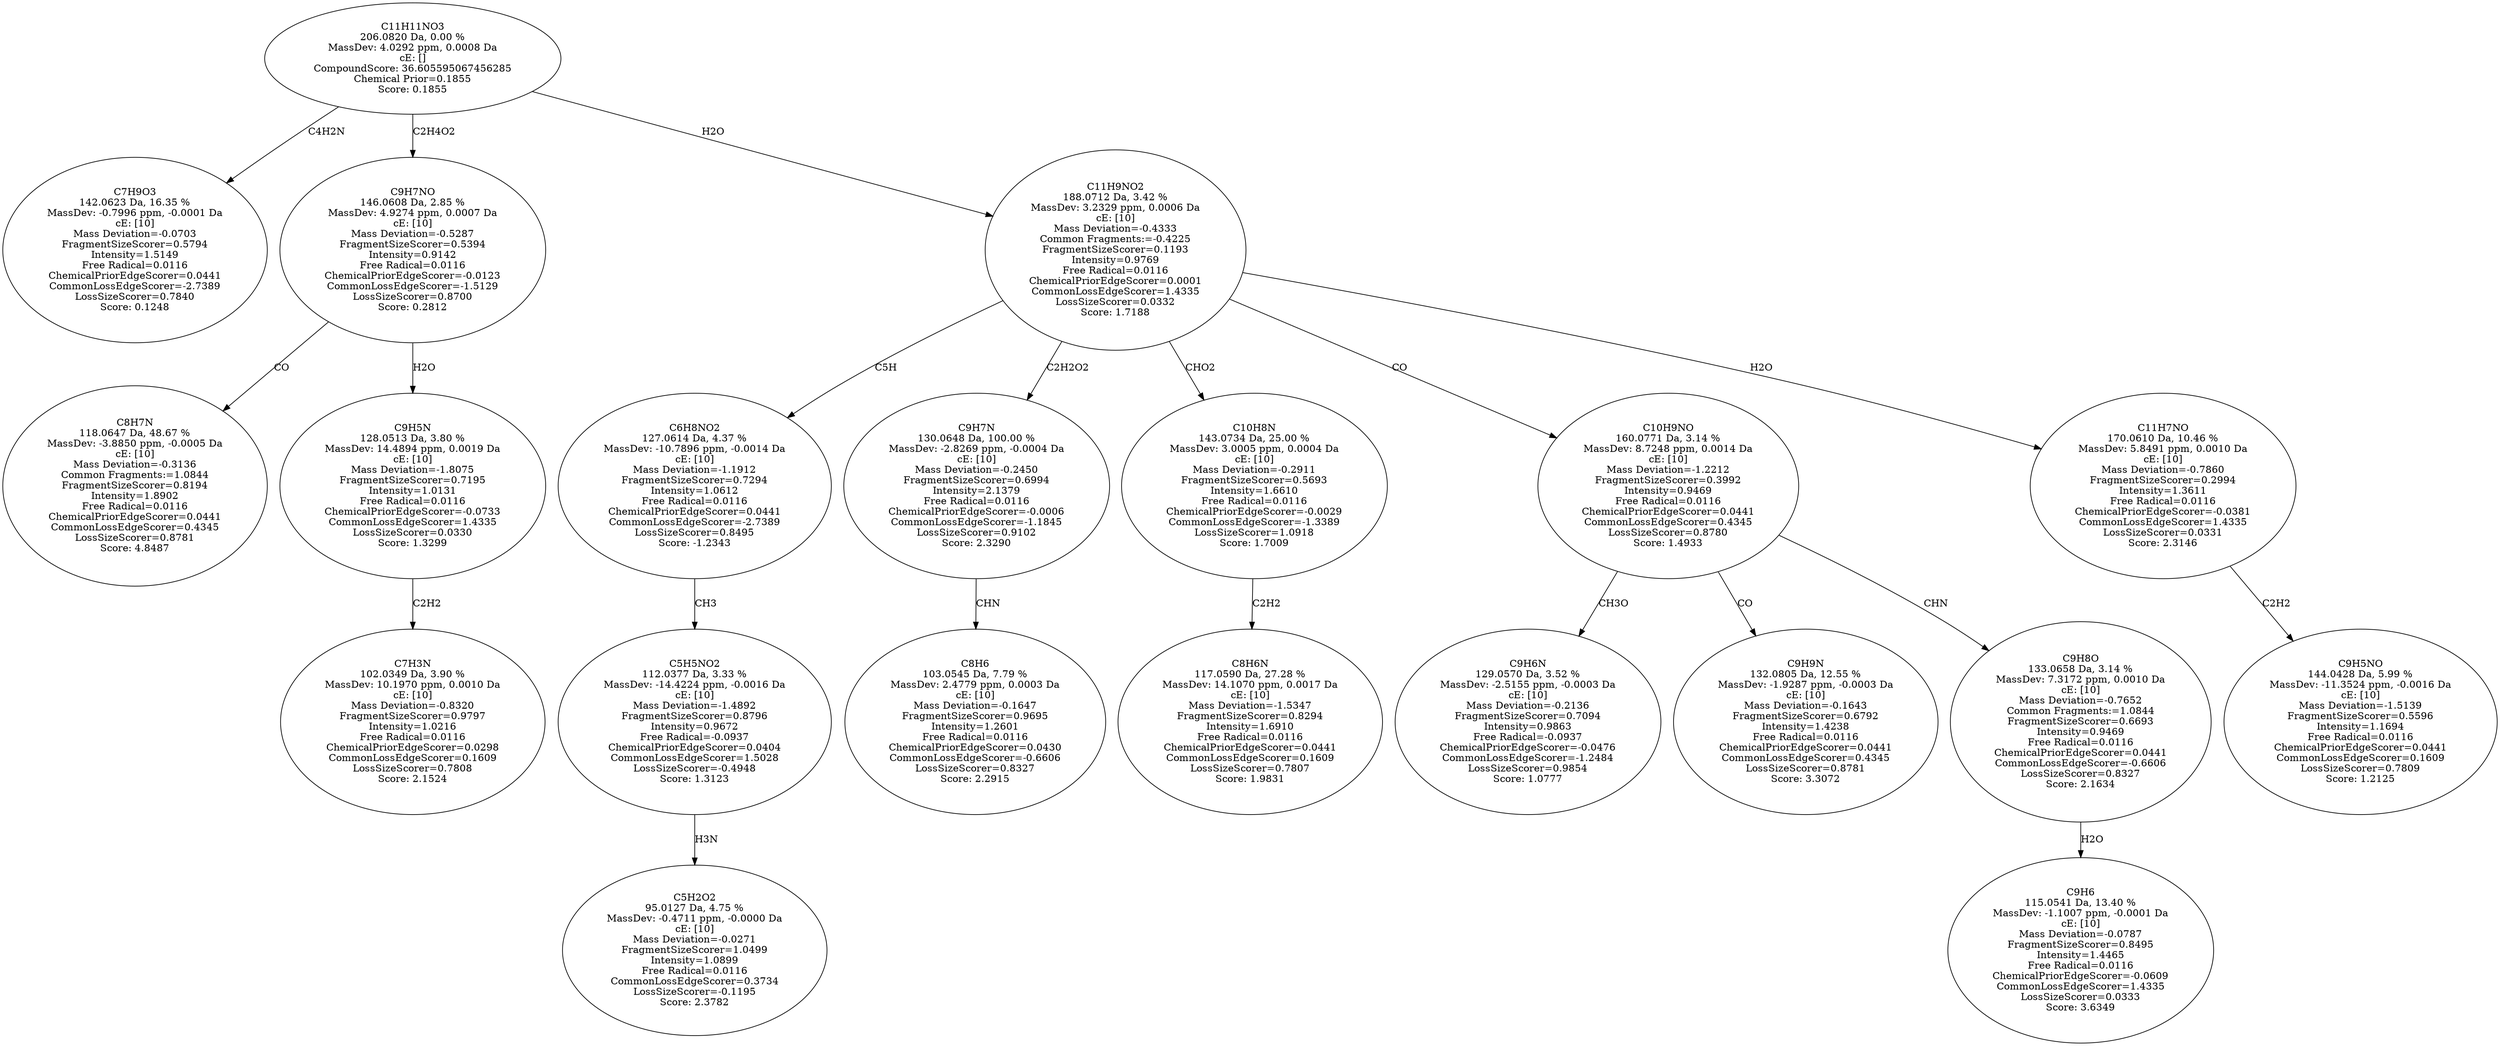 strict digraph {
v1 [label="C7H9O3\n142.0623 Da, 16.35 %\nMassDev: -0.7996 ppm, -0.0001 Da\ncE: [10]\nMass Deviation=-0.0703\nFragmentSizeScorer=0.5794\nIntensity=1.5149\nFree Radical=0.0116\nChemicalPriorEdgeScorer=0.0441\nCommonLossEdgeScorer=-2.7389\nLossSizeScorer=0.7840\nScore: 0.1248"];
v2 [label="C8H7N\n118.0647 Da, 48.67 %\nMassDev: -3.8850 ppm, -0.0005 Da\ncE: [10]\nMass Deviation=-0.3136\nCommon Fragments:=1.0844\nFragmentSizeScorer=0.8194\nIntensity=1.8902\nFree Radical=0.0116\nChemicalPriorEdgeScorer=0.0441\nCommonLossEdgeScorer=0.4345\nLossSizeScorer=0.8781\nScore: 4.8487"];
v3 [label="C7H3N\n102.0349 Da, 3.90 %\nMassDev: 10.1970 ppm, 0.0010 Da\ncE: [10]\nMass Deviation=-0.8320\nFragmentSizeScorer=0.9797\nIntensity=1.0216\nFree Radical=0.0116\nChemicalPriorEdgeScorer=0.0298\nCommonLossEdgeScorer=0.1609\nLossSizeScorer=0.7808\nScore: 2.1524"];
v4 [label="C9H5N\n128.0513 Da, 3.80 %\nMassDev: 14.4894 ppm, 0.0019 Da\ncE: [10]\nMass Deviation=-1.8075\nFragmentSizeScorer=0.7195\nIntensity=1.0131\nFree Radical=0.0116\nChemicalPriorEdgeScorer=-0.0733\nCommonLossEdgeScorer=1.4335\nLossSizeScorer=0.0330\nScore: 1.3299"];
v5 [label="C9H7NO\n146.0608 Da, 2.85 %\nMassDev: 4.9274 ppm, 0.0007 Da\ncE: [10]\nMass Deviation=-0.5287\nFragmentSizeScorer=0.5394\nIntensity=0.9142\nFree Radical=0.0116\nChemicalPriorEdgeScorer=-0.0123\nCommonLossEdgeScorer=-1.5129\nLossSizeScorer=0.8700\nScore: 0.2812"];
v6 [label="C5H2O2\n95.0127 Da, 4.75 %\nMassDev: -0.4711 ppm, -0.0000 Da\ncE: [10]\nMass Deviation=-0.0271\nFragmentSizeScorer=1.0499\nIntensity=1.0899\nFree Radical=0.0116\nCommonLossEdgeScorer=0.3734\nLossSizeScorer=-0.1195\nScore: 2.3782"];
v7 [label="C5H5NO2\n112.0377 Da, 3.33 %\nMassDev: -14.4224 ppm, -0.0016 Da\ncE: [10]\nMass Deviation=-1.4892\nFragmentSizeScorer=0.8796\nIntensity=0.9672\nFree Radical=-0.0937\nChemicalPriorEdgeScorer=0.0404\nCommonLossEdgeScorer=1.5028\nLossSizeScorer=-0.4948\nScore: 1.3123"];
v8 [label="C6H8NO2\n127.0614 Da, 4.37 %\nMassDev: -10.7896 ppm, -0.0014 Da\ncE: [10]\nMass Deviation=-1.1912\nFragmentSizeScorer=0.7294\nIntensity=1.0612\nFree Radical=0.0116\nChemicalPriorEdgeScorer=0.0441\nCommonLossEdgeScorer=-2.7389\nLossSizeScorer=0.8495\nScore: -1.2343"];
v9 [label="C8H6\n103.0545 Da, 7.79 %\nMassDev: 2.4779 ppm, 0.0003 Da\ncE: [10]\nMass Deviation=-0.1647\nFragmentSizeScorer=0.9695\nIntensity=1.2601\nFree Radical=0.0116\nChemicalPriorEdgeScorer=0.0430\nCommonLossEdgeScorer=-0.6606\nLossSizeScorer=0.8327\nScore: 2.2915"];
v10 [label="C9H7N\n130.0648 Da, 100.00 %\nMassDev: -2.8269 ppm, -0.0004 Da\ncE: [10]\nMass Deviation=-0.2450\nFragmentSizeScorer=0.6994\nIntensity=2.1379\nFree Radical=0.0116\nChemicalPriorEdgeScorer=-0.0006\nCommonLossEdgeScorer=-1.1845\nLossSizeScorer=0.9102\nScore: 2.3290"];
v11 [label="C8H6N\n117.0590 Da, 27.28 %\nMassDev: 14.1070 ppm, 0.0017 Da\ncE: [10]\nMass Deviation=-1.5347\nFragmentSizeScorer=0.8294\nIntensity=1.6910\nFree Radical=0.0116\nChemicalPriorEdgeScorer=0.0441\nCommonLossEdgeScorer=0.1609\nLossSizeScorer=0.7807\nScore: 1.9831"];
v12 [label="C10H8N\n143.0734 Da, 25.00 %\nMassDev: 3.0005 ppm, 0.0004 Da\ncE: [10]\nMass Deviation=-0.2911\nFragmentSizeScorer=0.5693\nIntensity=1.6610\nFree Radical=0.0116\nChemicalPriorEdgeScorer=-0.0029\nCommonLossEdgeScorer=-1.3389\nLossSizeScorer=1.0918\nScore: 1.7009"];
v13 [label="C9H6N\n129.0570 Da, 3.52 %\nMassDev: -2.5155 ppm, -0.0003 Da\ncE: [10]\nMass Deviation=-0.2136\nFragmentSizeScorer=0.7094\nIntensity=0.9863\nFree Radical=-0.0937\nChemicalPriorEdgeScorer=-0.0476\nCommonLossEdgeScorer=-1.2484\nLossSizeScorer=0.9854\nScore: 1.0777"];
v14 [label="C9H9N\n132.0805 Da, 12.55 %\nMassDev: -1.9287 ppm, -0.0003 Da\ncE: [10]\nMass Deviation=-0.1643\nFragmentSizeScorer=0.6792\nIntensity=1.4238\nFree Radical=0.0116\nChemicalPriorEdgeScorer=0.0441\nCommonLossEdgeScorer=0.4345\nLossSizeScorer=0.8781\nScore: 3.3072"];
v15 [label="C9H6\n115.0541 Da, 13.40 %\nMassDev: -1.1007 ppm, -0.0001 Da\ncE: [10]\nMass Deviation=-0.0787\nFragmentSizeScorer=0.8495\nIntensity=1.4465\nFree Radical=0.0116\nChemicalPriorEdgeScorer=-0.0609\nCommonLossEdgeScorer=1.4335\nLossSizeScorer=0.0333\nScore: 3.6349"];
v16 [label="C9H8O\n133.0658 Da, 3.14 %\nMassDev: 7.3172 ppm, 0.0010 Da\ncE: [10]\nMass Deviation=-0.7652\nCommon Fragments:=1.0844\nFragmentSizeScorer=0.6693\nIntensity=0.9469\nFree Radical=0.0116\nChemicalPriorEdgeScorer=0.0441\nCommonLossEdgeScorer=-0.6606\nLossSizeScorer=0.8327\nScore: 2.1634"];
v17 [label="C10H9NO\n160.0771 Da, 3.14 %\nMassDev: 8.7248 ppm, 0.0014 Da\ncE: [10]\nMass Deviation=-1.2212\nFragmentSizeScorer=0.3992\nIntensity=0.9469\nFree Radical=0.0116\nChemicalPriorEdgeScorer=0.0441\nCommonLossEdgeScorer=0.4345\nLossSizeScorer=0.8780\nScore: 1.4933"];
v18 [label="C9H5NO\n144.0428 Da, 5.99 %\nMassDev: -11.3524 ppm, -0.0016 Da\ncE: [10]\nMass Deviation=-1.5139\nFragmentSizeScorer=0.5596\nIntensity=1.1694\nFree Radical=0.0116\nChemicalPriorEdgeScorer=0.0441\nCommonLossEdgeScorer=0.1609\nLossSizeScorer=0.7809\nScore: 1.2125"];
v19 [label="C11H7NO\n170.0610 Da, 10.46 %\nMassDev: 5.8491 ppm, 0.0010 Da\ncE: [10]\nMass Deviation=-0.7860\nFragmentSizeScorer=0.2994\nIntensity=1.3611\nFree Radical=0.0116\nChemicalPriorEdgeScorer=-0.0381\nCommonLossEdgeScorer=1.4335\nLossSizeScorer=0.0331\nScore: 2.3146"];
v20 [label="C11H9NO2\n188.0712 Da, 3.42 %\nMassDev: 3.2329 ppm, 0.0006 Da\ncE: [10]\nMass Deviation=-0.4333\nCommon Fragments:=-0.4225\nFragmentSizeScorer=0.1193\nIntensity=0.9769\nFree Radical=0.0116\nChemicalPriorEdgeScorer=0.0001\nCommonLossEdgeScorer=1.4335\nLossSizeScorer=0.0332\nScore: 1.7188"];
v21 [label="C11H11NO3\n206.0820 Da, 0.00 %\nMassDev: 4.0292 ppm, 0.0008 Da\ncE: []\nCompoundScore: 36.605595067456285\nChemical Prior=0.1855\nScore: 0.1855"];
v21 -> v1 [label="C4H2N"];
v5 -> v2 [label="CO"];
v4 -> v3 [label="C2H2"];
v5 -> v4 [label="H2O"];
v21 -> v5 [label="C2H4O2"];
v7 -> v6 [label="H3N"];
v8 -> v7 [label="CH3"];
v20 -> v8 [label="C5H"];
v10 -> v9 [label="CHN"];
v20 -> v10 [label="C2H2O2"];
v12 -> v11 [label="C2H2"];
v20 -> v12 [label="CHO2"];
v17 -> v13 [label="CH3O"];
v17 -> v14 [label="CO"];
v16 -> v15 [label="H2O"];
v17 -> v16 [label="CHN"];
v20 -> v17 [label="CO"];
v19 -> v18 [label="C2H2"];
v20 -> v19 [label="H2O"];
v21 -> v20 [label="H2O"];
}